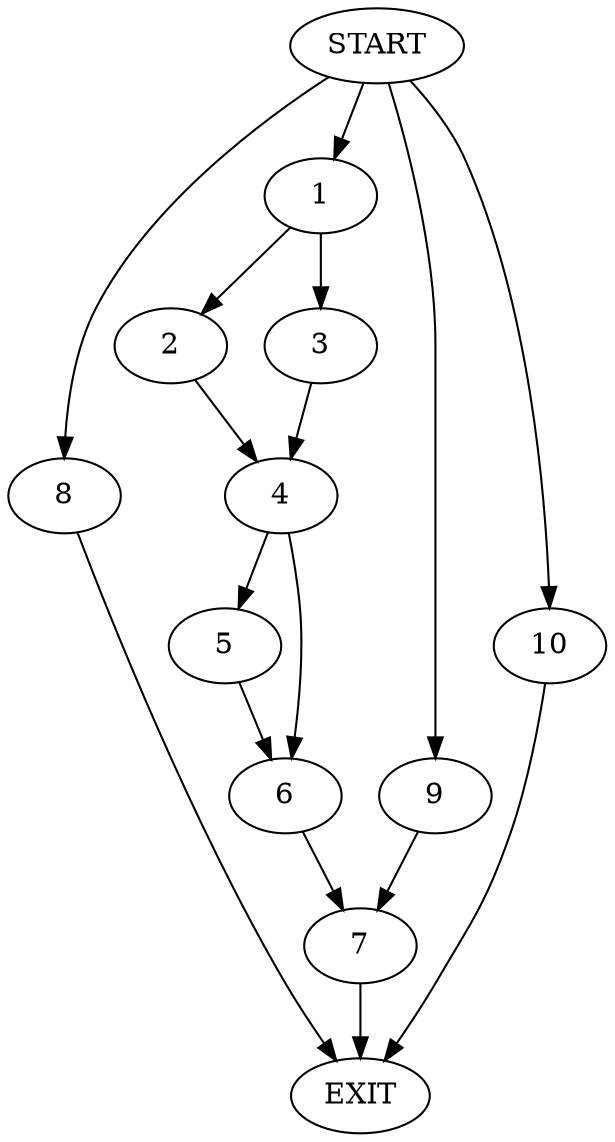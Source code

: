 digraph {
0 [label="START"]
11 [label="EXIT"]
0 -> 1
1 -> 2
1 -> 3
3 -> 4
2 -> 4
4 -> 5
4 -> 6
5 -> 6
6 -> 7
0 -> 8
8 -> 11
7 -> 11
0 -> 9
9 -> 7
0 -> 10
10 -> 11
}

